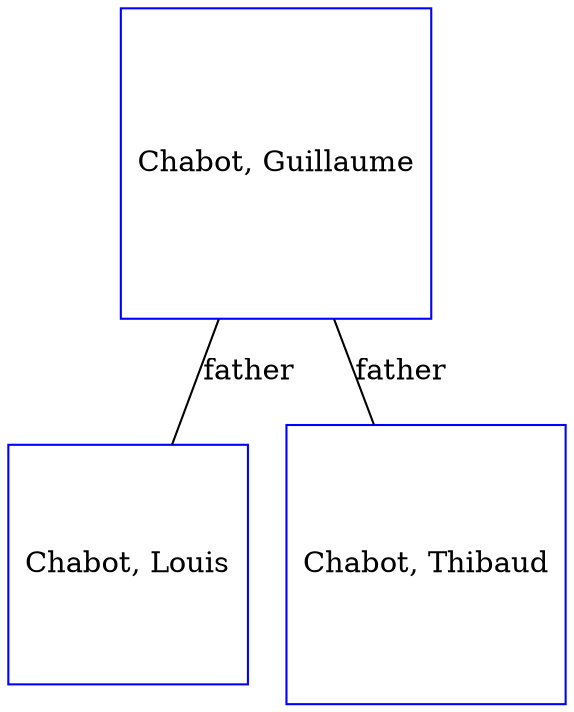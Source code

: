 digraph D {
    edge [dir=none];    node [shape=box];    "012207"   [label="Chabot, Louis", shape=box, regular=1, color="blue"] ;
"019298"   [label="Chabot, Thibaud", shape=box, regular=1, color="blue"] ;
"019297"   [label="Chabot, Guillaume", shape=box, regular=1, color="blue"] ;
019297->012207 [label="father",arrowsize=0.0]; 
019297->019298 [label="father",arrowsize=0.0]; 
}